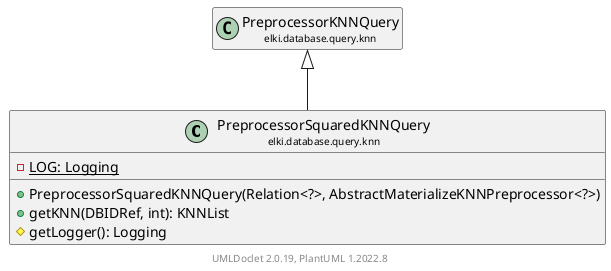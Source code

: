 @startuml
    remove .*\.(Instance|Par|Parameterizer|Factory)$
    set namespaceSeparator none
    hide empty fields
    hide empty methods

    class "<size:14>PreprocessorSquaredKNNQuery\n<size:10>elki.database.query.knn" as elki.database.query.knn.PreprocessorSquaredKNNQuery [[PreprocessorSquaredKNNQuery.html]] {
        {static} -LOG: Logging
        +PreprocessorSquaredKNNQuery(Relation<?>, AbstractMaterializeKNNPreprocessor<?>)
        +getKNN(DBIDRef, int): KNNList
        #getLogger(): Logging
    }

    class "<size:14>PreprocessorKNNQuery\n<size:10>elki.database.query.knn" as elki.database.query.knn.PreprocessorKNNQuery [[PreprocessorKNNQuery.html]]

    elki.database.query.knn.PreprocessorKNNQuery <|-- elki.database.query.knn.PreprocessorSquaredKNNQuery

    center footer UMLDoclet 2.0.19, PlantUML 1.2022.8
@enduml

